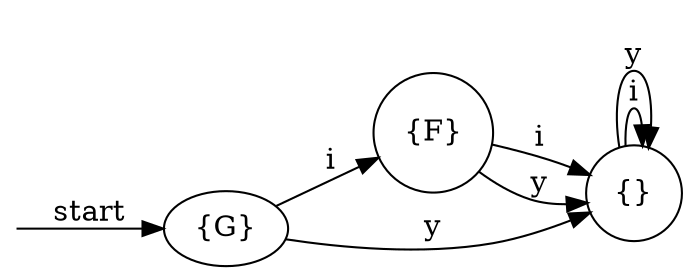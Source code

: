 digraph dfa {
    rankdir = LR;
    __start [style = invis, shape = point];
    __start -> "{G}" [ label = "start" ];
    node [shape = doublecircle];
    node [shape = circle];
    "{G}" -> "{F}" [ label = "i" ];
    "{G}" -> "{}" [ label = "y" ];
    "{}" -> "{}" [ label = "i" ];
    "{}" -> "{}" [ label = "y" ];
    "{F}" -> "{}" [ label = "i" ];
    "{F}" -> "{}" [ label = "y" ];
}
